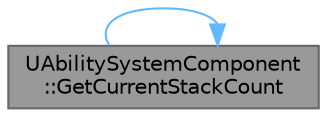 digraph "UAbilitySystemComponent::GetCurrentStackCount"
{
 // INTERACTIVE_SVG=YES
 // LATEX_PDF_SIZE
  bgcolor="transparent";
  edge [fontname=Helvetica,fontsize=10,labelfontname=Helvetica,labelfontsize=10];
  node [fontname=Helvetica,fontsize=10,shape=box,height=0.2,width=0.4];
  rankdir="LR";
  Node1 [id="Node000001",label="UAbilitySystemComponent\l::GetCurrentStackCount",height=0.2,width=0.4,color="gray40", fillcolor="grey60", style="filled", fontcolor="black",tooltip="Returns current stack count of an already applied GE."];
  Node1 -> Node1 [id="edge1_Node000001_Node000001",color="steelblue1",style="solid",tooltip=" "];
}

